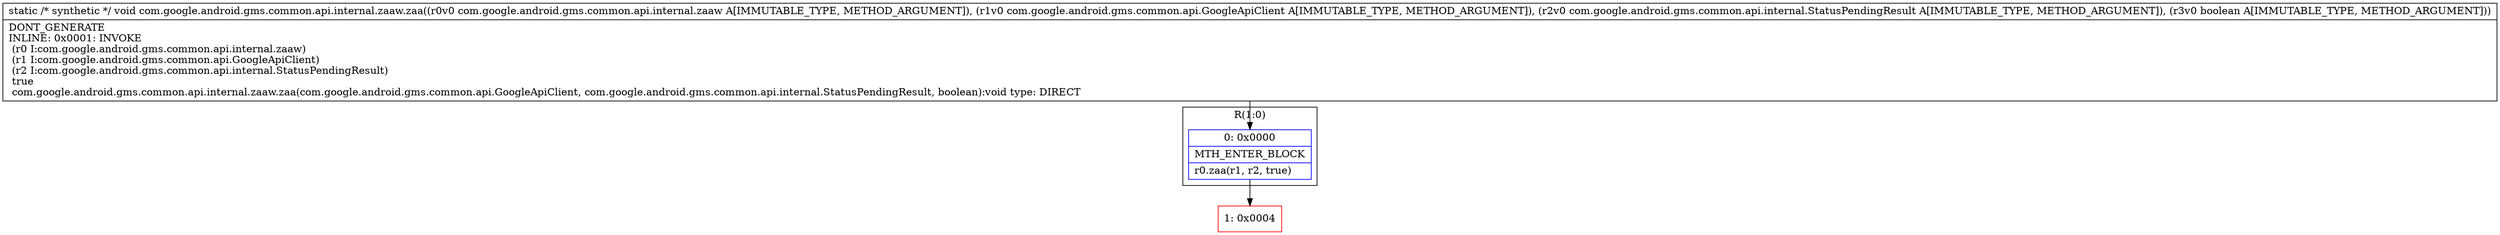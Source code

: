 digraph "CFG forcom.google.android.gms.common.api.internal.zaaw.zaa(Lcom\/google\/android\/gms\/common\/api\/internal\/zaaw;Lcom\/google\/android\/gms\/common\/api\/GoogleApiClient;Lcom\/google\/android\/gms\/common\/api\/internal\/StatusPendingResult;Z)V" {
subgraph cluster_Region_1667282384 {
label = "R(1:0)";
node [shape=record,color=blue];
Node_0 [shape=record,label="{0\:\ 0x0000|MTH_ENTER_BLOCK\l|r0.zaa(r1, r2, true)\l}"];
}
Node_1 [shape=record,color=red,label="{1\:\ 0x0004}"];
MethodNode[shape=record,label="{static \/* synthetic *\/ void com.google.android.gms.common.api.internal.zaaw.zaa((r0v0 com.google.android.gms.common.api.internal.zaaw A[IMMUTABLE_TYPE, METHOD_ARGUMENT]), (r1v0 com.google.android.gms.common.api.GoogleApiClient A[IMMUTABLE_TYPE, METHOD_ARGUMENT]), (r2v0 com.google.android.gms.common.api.internal.StatusPendingResult A[IMMUTABLE_TYPE, METHOD_ARGUMENT]), (r3v0 boolean A[IMMUTABLE_TYPE, METHOD_ARGUMENT]))  | DONT_GENERATE\lINLINE: 0x0001: INVOKE  \l  (r0 I:com.google.android.gms.common.api.internal.zaaw)\l  (r1 I:com.google.android.gms.common.api.GoogleApiClient)\l  (r2 I:com.google.android.gms.common.api.internal.StatusPendingResult)\l  true\l com.google.android.gms.common.api.internal.zaaw.zaa(com.google.android.gms.common.api.GoogleApiClient, com.google.android.gms.common.api.internal.StatusPendingResult, boolean):void type: DIRECT\l}"];
MethodNode -> Node_0;
Node_0 -> Node_1;
}

